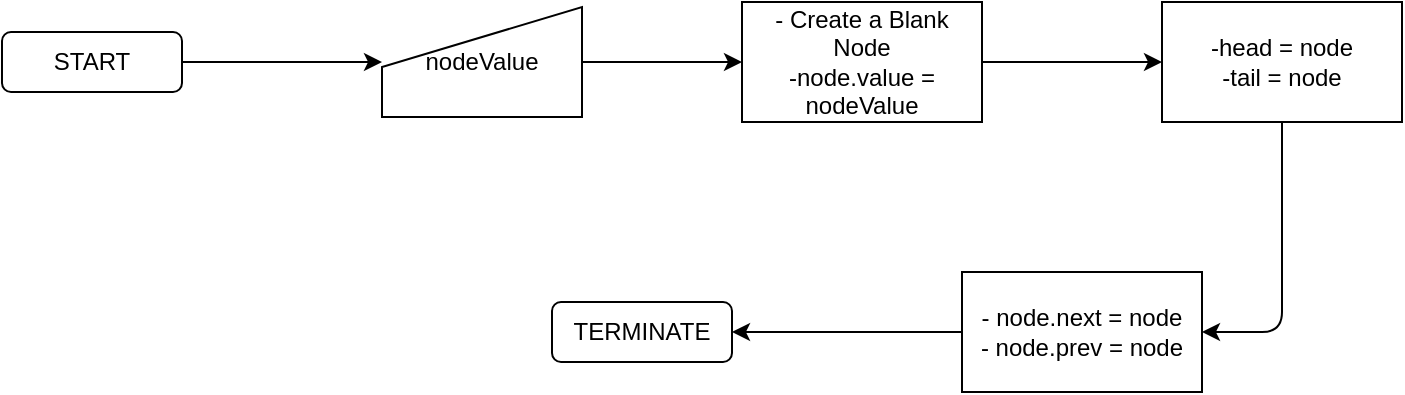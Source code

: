 <mxfile>
    <diagram id="6C8MEjGBJYjkssHmiZVm" name="Page-1">
        <mxGraphModel dx="961" dy="611" grid="1" gridSize="10" guides="1" tooltips="1" connect="1" arrows="1" fold="1" page="1" pageScale="1" pageWidth="850" pageHeight="1100" math="0" shadow="0">
            <root>
                <mxCell id="0"/>
                <mxCell id="1" parent="0"/>
                <mxCell id="8" value="" style="edgeStyle=none;html=1;" edge="1" parent="1" source="2" target="3">
                    <mxGeometry relative="1" as="geometry"/>
                </mxCell>
                <mxCell id="2" value="START" style="rounded=1;whiteSpace=wrap;html=1;" vertex="1" parent="1">
                    <mxGeometry x="60" y="130" width="90" height="30" as="geometry"/>
                </mxCell>
                <mxCell id="9" value="" style="edgeStyle=none;html=1;" edge="1" parent="1" source="3" target="4">
                    <mxGeometry relative="1" as="geometry"/>
                </mxCell>
                <mxCell id="3" value="nodeValue" style="shape=manualInput;whiteSpace=wrap;html=1;" vertex="1" parent="1">
                    <mxGeometry x="250" y="117.5" width="100" height="55" as="geometry"/>
                </mxCell>
                <mxCell id="10" value="" style="edgeStyle=none;html=1;" edge="1" parent="1" source="4" target="5">
                    <mxGeometry relative="1" as="geometry"/>
                </mxCell>
                <mxCell id="4" value="- Create a Blank Node&lt;br&gt;-node.value = nodeValue" style="rounded=0;whiteSpace=wrap;html=1;" vertex="1" parent="1">
                    <mxGeometry x="430" y="115" width="120" height="60" as="geometry"/>
                </mxCell>
                <mxCell id="5" value="-head = node&lt;br&gt;-tail = node" style="rounded=0;whiteSpace=wrap;html=1;" vertex="1" parent="1">
                    <mxGeometry x="640" y="115" width="120" height="60" as="geometry"/>
                </mxCell>
                <mxCell id="12" value="" style="edgeStyle=none;html=1;" edge="1" parent="1" source="6" target="7">
                    <mxGeometry relative="1" as="geometry"/>
                </mxCell>
                <mxCell id="6" value="- node.next = node&lt;br&gt;- node.prev = node" style="rounded=0;whiteSpace=wrap;html=1;" vertex="1" parent="1">
                    <mxGeometry x="540" y="250" width="120" height="60" as="geometry"/>
                </mxCell>
                <mxCell id="7" value="TERMINATE" style="rounded=1;whiteSpace=wrap;html=1;" vertex="1" parent="1">
                    <mxGeometry x="335" y="265" width="90" height="30" as="geometry"/>
                </mxCell>
                <mxCell id="11" value="" style="endArrow=classic;html=1;entryX=1;entryY=0.5;entryDx=0;entryDy=0;exitX=0.5;exitY=1;exitDx=0;exitDy=0;" edge="1" parent="1" source="5" target="6">
                    <mxGeometry width="50" height="50" relative="1" as="geometry">
                        <mxPoint x="400" y="290" as="sourcePoint"/>
                        <mxPoint x="450" y="240" as="targetPoint"/>
                        <Array as="points">
                            <mxPoint x="700" y="280"/>
                        </Array>
                    </mxGeometry>
                </mxCell>
            </root>
        </mxGraphModel>
    </diagram>
</mxfile>